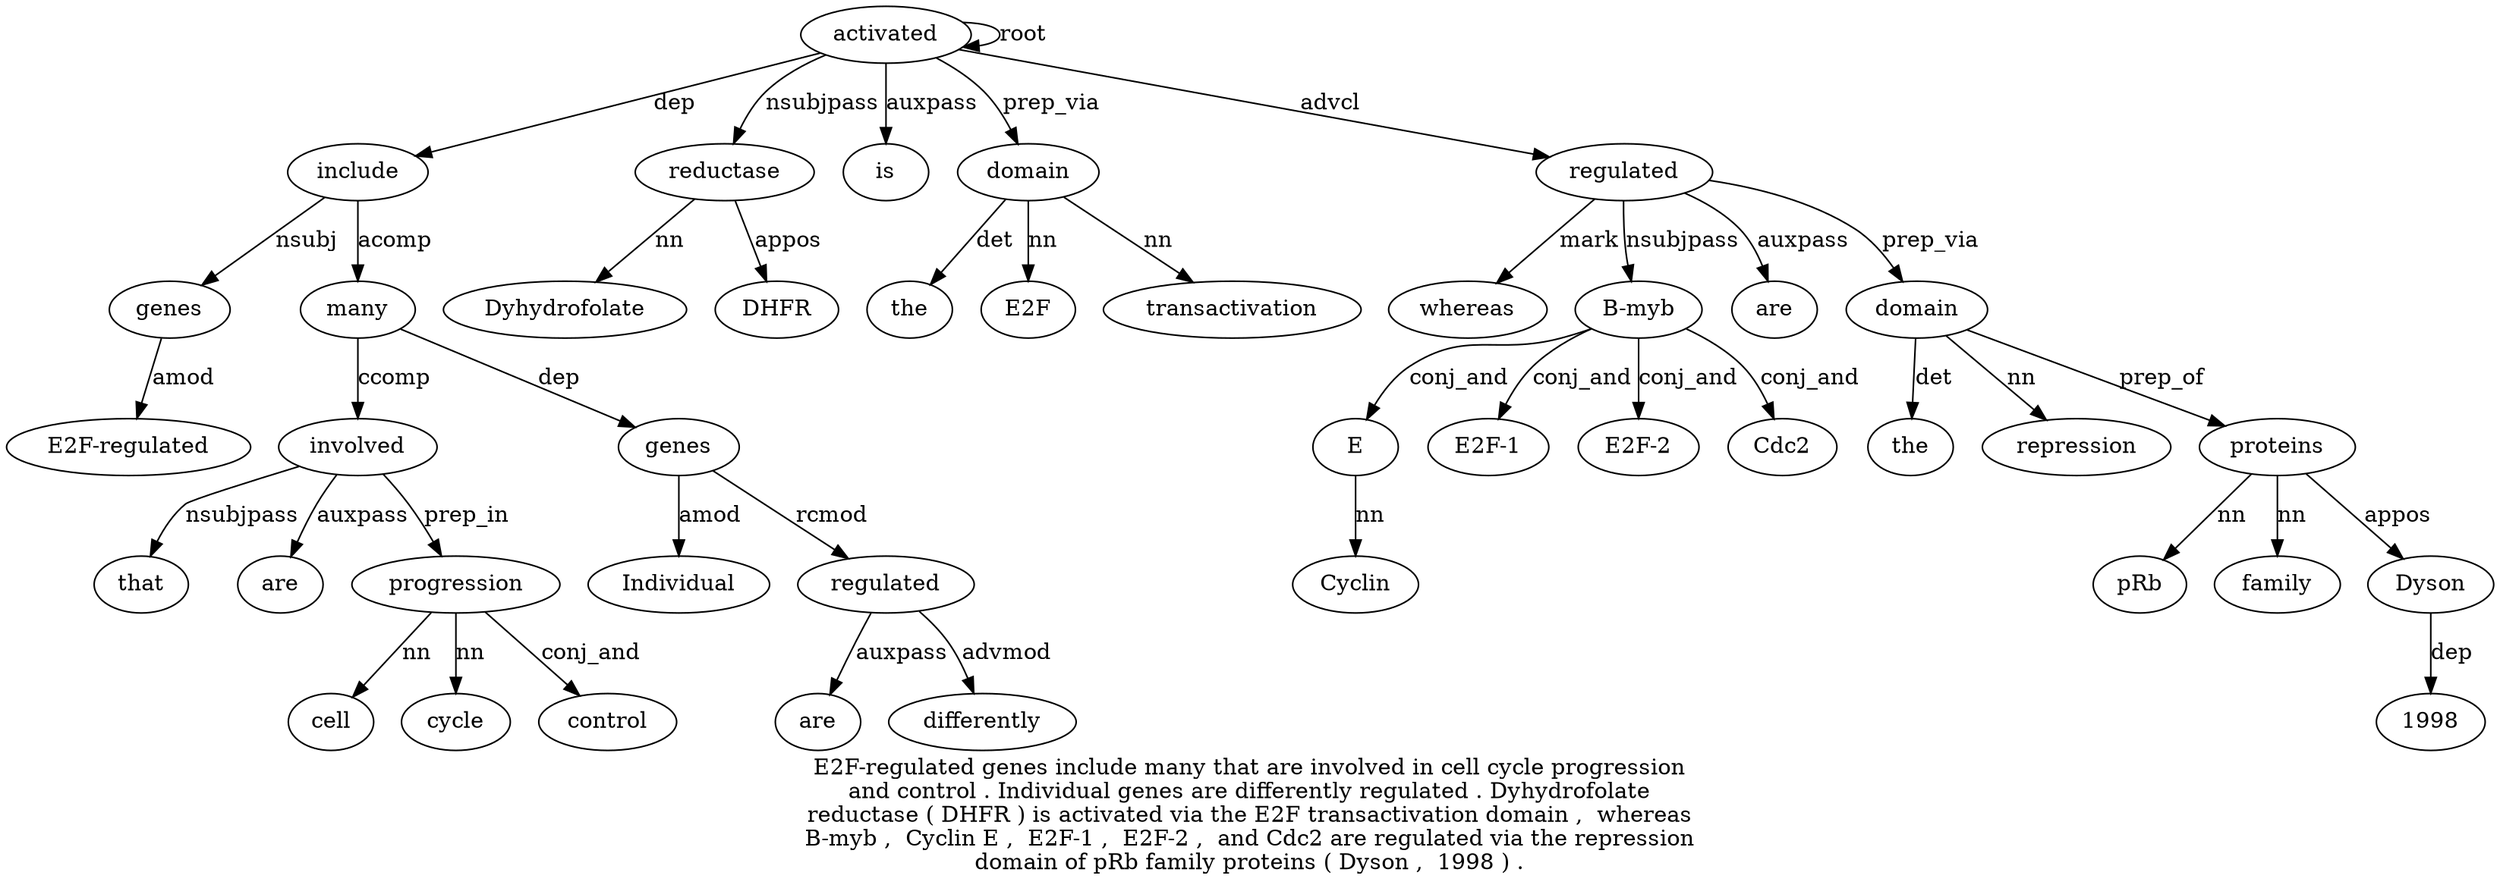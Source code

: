 digraph "E2F-regulated genes include many that are involved in cell cycle progression and control . Individual genes are differently regulated . Dyhydrofolate reductase ( DHFR ) is activated via the E2F transactivation domain ,  whereas B-myb ,  Cyclin E ,  E2F-1 ,  E2F-2 ,  and Cdc2 are regulated via the repression domain of pRb family proteins ( Dyson ,  1998 ) ." {
label="E2F-regulated genes include many that are involved in cell cycle progression
and control . Individual genes are differently regulated . Dyhydrofolate
reductase ( DHFR ) is activated via the E2F transactivation domain ,  whereas
B-myb ,  Cyclin E ,  E2F-1 ,  E2F-2 ,  and Cdc2 are regulated via the repression
domain of pRb family proteins ( Dyson ,  1998 ) .";
genes2 [style=filled, fillcolor=white, label=genes];
"E2F-regulated1" [style=filled, fillcolor=white, label="E2F-regulated"];
genes2 -> "E2F-regulated1"  [label=amod];
include3 [style=filled, fillcolor=white, label=include];
include3 -> genes2  [label=nsubj];
activated27 [style=filled, fillcolor=white, label=activated];
activated27 -> include3  [label=dep];
many4 [style=filled, fillcolor=white, label=many];
include3 -> many4  [label=acomp];
involved7 [style=filled, fillcolor=white, label=involved];
that5 [style=filled, fillcolor=white, label=that];
involved7 -> that5  [label=nsubjpass];
are6 [style=filled, fillcolor=white, label=are];
involved7 -> are6  [label=auxpass];
many4 -> involved7  [label=ccomp];
progression11 [style=filled, fillcolor=white, label=progression];
cell9 [style=filled, fillcolor=white, label=cell];
progression11 -> cell9  [label=nn];
cycle10 [style=filled, fillcolor=white, label=cycle];
progression11 -> cycle10  [label=nn];
involved7 -> progression11  [label=prep_in];
control13 [style=filled, fillcolor=white, label=control];
progression11 -> control13  [label=conj_and];
genes16 [style=filled, fillcolor=white, label=genes];
Individual15 [style=filled, fillcolor=white, label=Individual];
genes16 -> Individual15  [label=amod];
many4 -> genes16  [label=dep];
regulated19 [style=filled, fillcolor=white, label=regulated];
are17 [style=filled, fillcolor=white, label=are];
regulated19 -> are17  [label=auxpass];
differently18 [style=filled, fillcolor=white, label=differently];
regulated19 -> differently18  [label=advmod];
genes16 -> regulated19  [label=rcmod];
reductase22 [style=filled, fillcolor=white, label=reductase];
Dyhydrofolate21 [style=filled, fillcolor=white, label=Dyhydrofolate];
reductase22 -> Dyhydrofolate21  [label=nn];
activated27 -> reductase22  [label=nsubjpass];
DHFR24 [style=filled, fillcolor=white, label=DHFR];
reductase22 -> DHFR24  [label=appos];
is26 [style=filled, fillcolor=white, label=is];
activated27 -> is26  [label=auxpass];
activated27 -> activated27  [label=root];
domain32 [style=filled, fillcolor=white, label=domain];
the29 [style=filled, fillcolor=white, label=the];
domain32 -> the29  [label=det];
E2F30 [style=filled, fillcolor=white, label=E2F];
domain32 -> E2F30  [label=nn];
transactivation31 [style=filled, fillcolor=white, label=transactivation];
domain32 -> transactivation31  [label=nn];
activated27 -> domain32  [label=prep_via];
regulated47 [style=filled, fillcolor=white, label=regulated];
whereas34 [style=filled, fillcolor=white, label=whereas];
regulated47 -> whereas34  [label=mark];
"B-myb35" [style=filled, fillcolor=white, label="B-myb"];
regulated47 -> "B-myb35"  [label=nsubjpass];
E38 [style=filled, fillcolor=white, label=E];
Cyclin37 [style=filled, fillcolor=white, label=Cyclin];
E38 -> Cyclin37  [label=nn];
"B-myb35" -> E38  [label=conj_and];
"E2F-140" [style=filled, fillcolor=white, label="E2F-1"];
"B-myb35" -> "E2F-140"  [label=conj_and];
"E2F-24" [style=filled, fillcolor=white, label="E2F-2"];
"B-myb35" -> "E2F-24"  [label=conj_and];
Cdc245 [style=filled, fillcolor=white, label=Cdc2];
"B-myb35" -> Cdc245  [label=conj_and];
are46 [style=filled, fillcolor=white, label=are];
regulated47 -> are46  [label=auxpass];
activated27 -> regulated47  [label=advcl];
domain51 [style=filled, fillcolor=white, label=domain];
the49 [style=filled, fillcolor=white, label=the];
domain51 -> the49  [label=det];
repression50 [style=filled, fillcolor=white, label=repression];
domain51 -> repression50  [label=nn];
regulated47 -> domain51  [label=prep_via];
proteins55 [style=filled, fillcolor=white, label=proteins];
pRb53 [style=filled, fillcolor=white, label=pRb];
proteins55 -> pRb53  [label=nn];
family54 [style=filled, fillcolor=white, label=family];
proteins55 -> family54  [label=nn];
domain51 -> proteins55  [label=prep_of];
Dyson57 [style=filled, fillcolor=white, label=Dyson];
proteins55 -> Dyson57  [label=appos];
19985 [style=filled, fillcolor=white, label=1998];
Dyson57 -> 19985  [label=dep];
}
